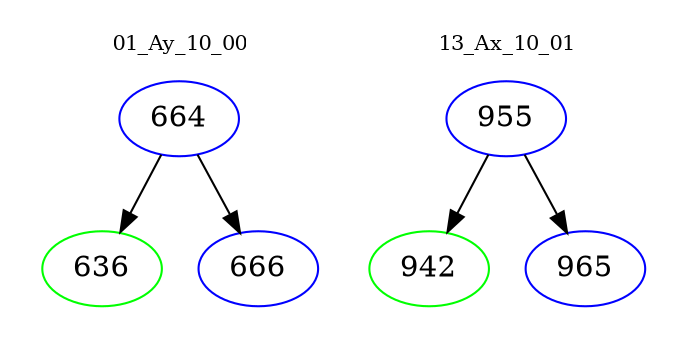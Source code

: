 digraph{
subgraph cluster_0 {
color = white
label = "01_Ay_10_00";
fontsize=10;
T0_664 [label="664", color="blue"]
T0_664 -> T0_636 [color="black"]
T0_636 [label="636", color="green"]
T0_664 -> T0_666 [color="black"]
T0_666 [label="666", color="blue"]
}
subgraph cluster_1 {
color = white
label = "13_Ax_10_01";
fontsize=10;
T1_955 [label="955", color="blue"]
T1_955 -> T1_942 [color="black"]
T1_942 [label="942", color="green"]
T1_955 -> T1_965 [color="black"]
T1_965 [label="965", color="blue"]
}
}
